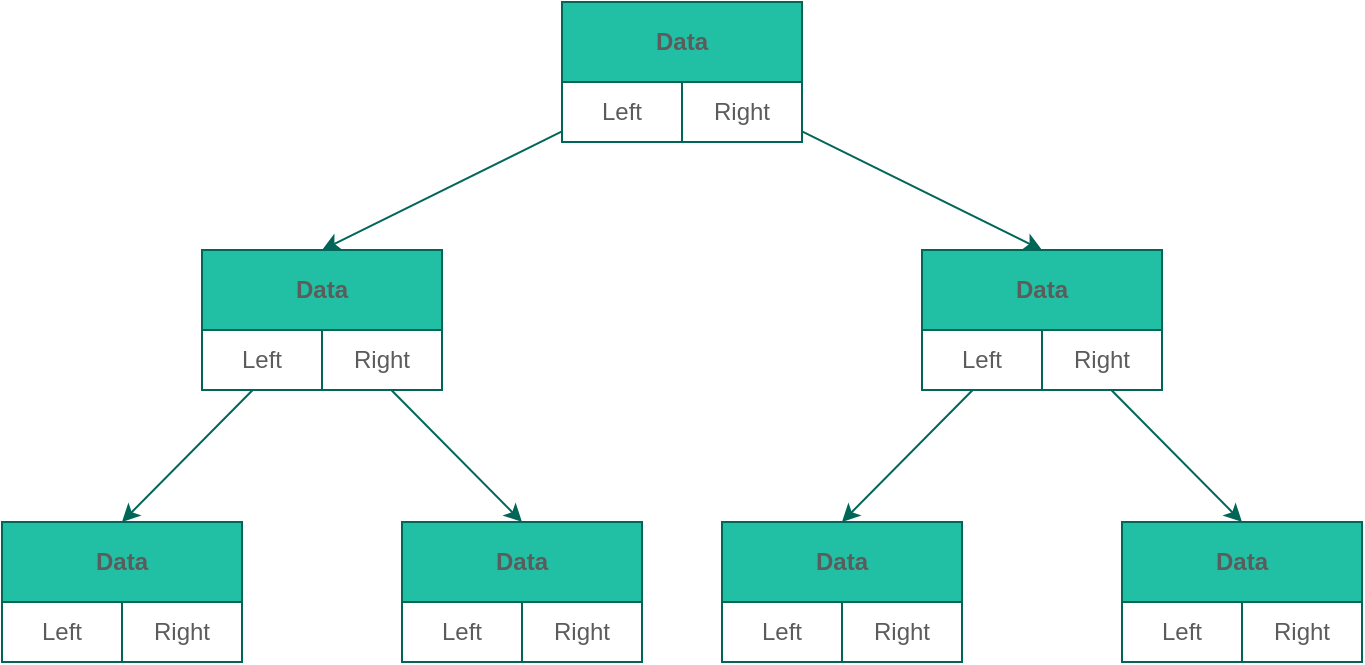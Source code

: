 <mxfile version="13.4.5" type="device"><diagram id="ox7Zji1cJtBwcgYqQnlA" name="Page-1"><mxGraphModel dx="1106" dy="997" grid="1" gridSize="10" guides="1" tooltips="1" connect="1" arrows="1" fold="1" page="1" pageScale="1" pageWidth="827" pageHeight="1169" math="0" shadow="0"><root><mxCell id="0"/><mxCell id="1" parent="0"/><mxCell id="B4PX2qu52lLGzKFoWu9k-2" style="edgeStyle=none;rounded=0;orthogonalLoop=1;jettySize=auto;html=1;entryX=0.5;entryY=0;entryDx=0;entryDy=0;strokeColor=#006658;fontColor=#5C5C5C;" edge="1" parent="1" source="B4PX2qu52lLGzKFoWu9k-28" target="B4PX2qu52lLGzKFoWu9k-24"><mxGeometry relative="1" as="geometry"/></mxCell><mxCell id="B4PX2qu52lLGzKFoWu9k-3" style="edgeStyle=none;rounded=0;orthogonalLoop=1;jettySize=auto;html=1;entryX=0.5;entryY=0;entryDx=0;entryDy=0;strokeColor=#006658;fontColor=#5C5C5C;" edge="1" parent="1" source="B4PX2qu52lLGzKFoWu9k-28" target="B4PX2qu52lLGzKFoWu9k-16"><mxGeometry relative="1" as="geometry"/></mxCell><mxCell id="B4PX2qu52lLGzKFoWu9k-4" style="edgeStyle=none;rounded=0;orthogonalLoop=1;jettySize=auto;html=1;entryX=0.5;entryY=0;entryDx=0;entryDy=0;strokeColor=#006658;fontColor=#5C5C5C;" edge="1" parent="1" source="B4PX2qu52lLGzKFoWu9k-24" target="B4PX2qu52lLGzKFoWu9k-8"><mxGeometry relative="1" as="geometry"/></mxCell><mxCell id="B4PX2qu52lLGzKFoWu9k-5" style="edgeStyle=none;rounded=0;orthogonalLoop=1;jettySize=auto;html=1;entryX=0.5;entryY=0;entryDx=0;entryDy=0;strokeColor=#006658;fontColor=#5C5C5C;" edge="1" parent="1" source="B4PX2qu52lLGzKFoWu9k-24" target="B4PX2qu52lLGzKFoWu9k-32"><mxGeometry relative="1" as="geometry"/></mxCell><mxCell id="B4PX2qu52lLGzKFoWu9k-6" style="edgeStyle=none;rounded=0;orthogonalLoop=1;jettySize=auto;html=1;entryX=0.5;entryY=0;entryDx=0;entryDy=0;strokeColor=#006658;fontColor=#5C5C5C;" edge="1" parent="1" source="B4PX2qu52lLGzKFoWu9k-16" target="B4PX2qu52lLGzKFoWu9k-12"><mxGeometry relative="1" as="geometry"/></mxCell><mxCell id="B4PX2qu52lLGzKFoWu9k-7" style="edgeStyle=none;rounded=0;orthogonalLoop=1;jettySize=auto;html=1;entryX=0.5;entryY=0;entryDx=0;entryDy=0;strokeColor=#006658;fontColor=#5C5C5C;" edge="1" parent="1" source="B4PX2qu52lLGzKFoWu9k-16" target="B4PX2qu52lLGzKFoWu9k-20"><mxGeometry relative="1" as="geometry"/></mxCell><mxCell id="B4PX2qu52lLGzKFoWu9k-8" value="Data" style="shape=table;html=1;whiteSpace=wrap;startSize=40;container=1;collapsible=0;childLayout=tableLayout;fontStyle=1;align=center;verticalAlign=middle;fillColor=#21C0A5;strokeColor=#006658;fontColor=#5C5C5C;" vertex="1" parent="1"><mxGeometry x="410" y="480" width="120" height="70" as="geometry"/></mxCell><mxCell id="B4PX2qu52lLGzKFoWu9k-9" style="shape=partialRectangle;html=1;whiteSpace=wrap;collapsible=0;dropTarget=0;pointerEvents=0;fillColor=none;top=0;left=0;bottom=0;right=0;points=[[0,0.5],[1,0.5]];portConstraint=eastwest;strokeColor=#006658;fontColor=#5C5C5C;" vertex="1" parent="B4PX2qu52lLGzKFoWu9k-8"><mxGeometry y="40" width="120" height="30" as="geometry"/></mxCell><mxCell id="B4PX2qu52lLGzKFoWu9k-10" value="Left" style="shape=partialRectangle;html=1;whiteSpace=wrap;connectable=0;fillColor=none;top=0;left=0;bottom=0;right=0;overflow=hidden;strokeColor=#006658;fontColor=#5C5C5C;" vertex="1" parent="B4PX2qu52lLGzKFoWu9k-9"><mxGeometry width="60" height="30" as="geometry"/></mxCell><mxCell id="B4PX2qu52lLGzKFoWu9k-11" value="Right" style="shape=partialRectangle;html=1;whiteSpace=wrap;connectable=0;fillColor=none;top=0;left=0;bottom=0;right=0;overflow=hidden;strokeColor=#006658;fontColor=#5C5C5C;" vertex="1" parent="B4PX2qu52lLGzKFoWu9k-9"><mxGeometry x="60" width="60" height="30" as="geometry"/></mxCell><mxCell id="B4PX2qu52lLGzKFoWu9k-12" value="Data" style="shape=table;html=1;whiteSpace=wrap;startSize=40;container=1;collapsible=0;childLayout=tableLayout;fontStyle=1;align=center;verticalAlign=middle;fillColor=#21C0A5;strokeColor=#006658;fontColor=#5C5C5C;" vertex="1" parent="1"><mxGeometry x="770" y="480" width="120" height="70" as="geometry"/></mxCell><mxCell id="B4PX2qu52lLGzKFoWu9k-13" style="shape=partialRectangle;html=1;whiteSpace=wrap;collapsible=0;dropTarget=0;pointerEvents=0;fillColor=none;top=0;left=0;bottom=0;right=0;points=[[0,0.5],[1,0.5]];portConstraint=eastwest;strokeColor=#006658;fontColor=#5C5C5C;" vertex="1" parent="B4PX2qu52lLGzKFoWu9k-12"><mxGeometry y="40" width="120" height="30" as="geometry"/></mxCell><mxCell id="B4PX2qu52lLGzKFoWu9k-14" value="Left" style="shape=partialRectangle;html=1;whiteSpace=wrap;connectable=0;fillColor=none;top=0;left=0;bottom=0;right=0;overflow=hidden;strokeColor=#006658;fontColor=#5C5C5C;" vertex="1" parent="B4PX2qu52lLGzKFoWu9k-13"><mxGeometry width="60" height="30" as="geometry"/></mxCell><mxCell id="B4PX2qu52lLGzKFoWu9k-15" value="Right" style="shape=partialRectangle;html=1;whiteSpace=wrap;connectable=0;fillColor=none;top=0;left=0;bottom=0;right=0;overflow=hidden;strokeColor=#006658;fontColor=#5C5C5C;" vertex="1" parent="B4PX2qu52lLGzKFoWu9k-13"><mxGeometry x="60" width="60" height="30" as="geometry"/></mxCell><mxCell id="B4PX2qu52lLGzKFoWu9k-16" value="Data" style="shape=table;html=1;whiteSpace=wrap;startSize=40;container=1;collapsible=0;childLayout=tableLayout;fontStyle=1;align=center;verticalAlign=middle;fillColor=#21C0A5;strokeColor=#006658;fontColor=#5C5C5C;" vertex="1" parent="1"><mxGeometry x="870" y="344" width="120" height="70" as="geometry"/></mxCell><mxCell id="B4PX2qu52lLGzKFoWu9k-17" style="shape=partialRectangle;html=1;whiteSpace=wrap;collapsible=0;dropTarget=0;pointerEvents=0;fillColor=none;top=0;left=0;bottom=0;right=0;points=[[0,0.5],[1,0.5]];portConstraint=eastwest;strokeColor=#006658;fontColor=#5C5C5C;" vertex="1" parent="B4PX2qu52lLGzKFoWu9k-16"><mxGeometry y="40" width="120" height="30" as="geometry"/></mxCell><mxCell id="B4PX2qu52lLGzKFoWu9k-18" value="Left" style="shape=partialRectangle;html=1;whiteSpace=wrap;connectable=0;fillColor=none;top=0;left=0;bottom=0;right=0;overflow=hidden;strokeColor=#006658;fontColor=#5C5C5C;" vertex="1" parent="B4PX2qu52lLGzKFoWu9k-17"><mxGeometry width="60" height="30" as="geometry"/></mxCell><mxCell id="B4PX2qu52lLGzKFoWu9k-19" value="Right" style="shape=partialRectangle;html=1;whiteSpace=wrap;connectable=0;fillColor=none;top=0;left=0;bottom=0;right=0;overflow=hidden;strokeColor=#006658;fontColor=#5C5C5C;" vertex="1" parent="B4PX2qu52lLGzKFoWu9k-17"><mxGeometry x="60" width="60" height="30" as="geometry"/></mxCell><mxCell id="B4PX2qu52lLGzKFoWu9k-20" value="Data" style="shape=table;html=1;whiteSpace=wrap;startSize=40;container=1;collapsible=0;childLayout=tableLayout;fontStyle=1;align=center;verticalAlign=middle;fillColor=#21C0A5;strokeColor=#006658;fontColor=#5C5C5C;" vertex="1" parent="1"><mxGeometry x="970" y="480" width="120" height="70" as="geometry"/></mxCell><mxCell id="B4PX2qu52lLGzKFoWu9k-21" style="shape=partialRectangle;html=1;whiteSpace=wrap;collapsible=0;dropTarget=0;pointerEvents=0;fillColor=none;top=0;left=0;bottom=0;right=0;points=[[0,0.5],[1,0.5]];portConstraint=eastwest;strokeColor=#006658;fontColor=#5C5C5C;" vertex="1" parent="B4PX2qu52lLGzKFoWu9k-20"><mxGeometry y="40" width="120" height="30" as="geometry"/></mxCell><mxCell id="B4PX2qu52lLGzKFoWu9k-22" value="Left" style="shape=partialRectangle;html=1;whiteSpace=wrap;connectable=0;fillColor=none;top=0;left=0;bottom=0;right=0;overflow=hidden;strokeColor=#006658;fontColor=#5C5C5C;" vertex="1" parent="B4PX2qu52lLGzKFoWu9k-21"><mxGeometry width="60" height="30" as="geometry"/></mxCell><mxCell id="B4PX2qu52lLGzKFoWu9k-23" value="Right" style="shape=partialRectangle;html=1;whiteSpace=wrap;connectable=0;fillColor=none;top=0;left=0;bottom=0;right=0;overflow=hidden;strokeColor=#006658;fontColor=#5C5C5C;" vertex="1" parent="B4PX2qu52lLGzKFoWu9k-21"><mxGeometry x="60" width="60" height="30" as="geometry"/></mxCell><mxCell id="B4PX2qu52lLGzKFoWu9k-24" value="Data" style="shape=table;html=1;whiteSpace=wrap;startSize=40;container=1;collapsible=0;childLayout=tableLayout;fontStyle=1;align=center;verticalAlign=middle;fillColor=#21C0A5;strokeColor=#006658;fontColor=#5C5C5C;" vertex="1" parent="1"><mxGeometry x="510" y="344" width="120" height="70" as="geometry"/></mxCell><mxCell id="B4PX2qu52lLGzKFoWu9k-25" style="shape=partialRectangle;html=1;whiteSpace=wrap;collapsible=0;dropTarget=0;pointerEvents=0;fillColor=none;top=0;left=0;bottom=0;right=0;points=[[0,0.5],[1,0.5]];portConstraint=eastwest;strokeColor=#006658;fontColor=#5C5C5C;" vertex="1" parent="B4PX2qu52lLGzKFoWu9k-24"><mxGeometry y="40" width="120" height="30" as="geometry"/></mxCell><mxCell id="B4PX2qu52lLGzKFoWu9k-26" value="Left" style="shape=partialRectangle;html=1;whiteSpace=wrap;connectable=0;fillColor=none;top=0;left=0;bottom=0;right=0;overflow=hidden;strokeColor=#006658;fontColor=#5C5C5C;" vertex="1" parent="B4PX2qu52lLGzKFoWu9k-25"><mxGeometry width="60" height="30" as="geometry"/></mxCell><mxCell id="B4PX2qu52lLGzKFoWu9k-27" value="Right" style="shape=partialRectangle;html=1;whiteSpace=wrap;connectable=0;fillColor=none;top=0;left=0;bottom=0;right=0;overflow=hidden;strokeColor=#006658;fontColor=#5C5C5C;" vertex="1" parent="B4PX2qu52lLGzKFoWu9k-25"><mxGeometry x="60" width="60" height="30" as="geometry"/></mxCell><mxCell id="B4PX2qu52lLGzKFoWu9k-28" value="Data" style="shape=table;html=1;whiteSpace=wrap;startSize=40;container=1;collapsible=0;childLayout=tableLayout;fontStyle=1;align=center;verticalAlign=middle;fillColor=#21C0A5;strokeColor=#006658;fontColor=#5C5C5C;" vertex="1" parent="1"><mxGeometry x="690" y="220" width="120" height="70" as="geometry"/></mxCell><mxCell id="B4PX2qu52lLGzKFoWu9k-29" style="shape=partialRectangle;html=1;whiteSpace=wrap;collapsible=0;dropTarget=0;pointerEvents=0;fillColor=none;top=0;left=0;bottom=0;right=0;points=[[0,0.5],[1,0.5]];portConstraint=eastwest;strokeColor=#006658;fontColor=#5C5C5C;" vertex="1" parent="B4PX2qu52lLGzKFoWu9k-28"><mxGeometry y="40" width="120" height="30" as="geometry"/></mxCell><mxCell id="B4PX2qu52lLGzKFoWu9k-30" value="Left" style="shape=partialRectangle;html=1;whiteSpace=wrap;connectable=0;fillColor=none;top=0;left=0;bottom=0;right=0;overflow=hidden;strokeColor=#006658;fontColor=#5C5C5C;" vertex="1" parent="B4PX2qu52lLGzKFoWu9k-29"><mxGeometry width="60" height="30" as="geometry"/></mxCell><mxCell id="B4PX2qu52lLGzKFoWu9k-31" value="Right" style="shape=partialRectangle;html=1;whiteSpace=wrap;connectable=0;fillColor=none;top=0;left=0;bottom=0;right=0;overflow=hidden;strokeColor=#006658;fontColor=#5C5C5C;" vertex="1" parent="B4PX2qu52lLGzKFoWu9k-29"><mxGeometry x="60" width="60" height="30" as="geometry"/></mxCell><mxCell id="B4PX2qu52lLGzKFoWu9k-32" value="Data" style="shape=table;html=1;whiteSpace=wrap;startSize=40;container=1;collapsible=0;childLayout=tableLayout;fontStyle=1;align=center;verticalAlign=middle;fillColor=#21C0A5;strokeColor=#006658;fontColor=#5C5C5C;" vertex="1" parent="1"><mxGeometry x="610" y="480" width="120" height="70" as="geometry"/></mxCell><mxCell id="B4PX2qu52lLGzKFoWu9k-33" style="shape=partialRectangle;html=1;whiteSpace=wrap;collapsible=0;dropTarget=0;pointerEvents=0;fillColor=none;top=0;left=0;bottom=0;right=0;points=[[0,0.5],[1,0.5]];portConstraint=eastwest;strokeColor=#006658;fontColor=#5C5C5C;" vertex="1" parent="B4PX2qu52lLGzKFoWu9k-32"><mxGeometry y="40" width="120" height="30" as="geometry"/></mxCell><mxCell id="B4PX2qu52lLGzKFoWu9k-34" value="Left" style="shape=partialRectangle;html=1;whiteSpace=wrap;connectable=0;fillColor=none;top=0;left=0;bottom=0;right=0;overflow=hidden;strokeColor=#006658;fontColor=#5C5C5C;" vertex="1" parent="B4PX2qu52lLGzKFoWu9k-33"><mxGeometry width="60" height="30" as="geometry"/></mxCell><mxCell id="B4PX2qu52lLGzKFoWu9k-35" value="Right" style="shape=partialRectangle;html=1;whiteSpace=wrap;connectable=0;fillColor=none;top=0;left=0;bottom=0;right=0;overflow=hidden;strokeColor=#006658;fontColor=#5C5C5C;" vertex="1" parent="B4PX2qu52lLGzKFoWu9k-33"><mxGeometry x="60" width="60" height="30" as="geometry"/></mxCell></root></mxGraphModel></diagram></mxfile>